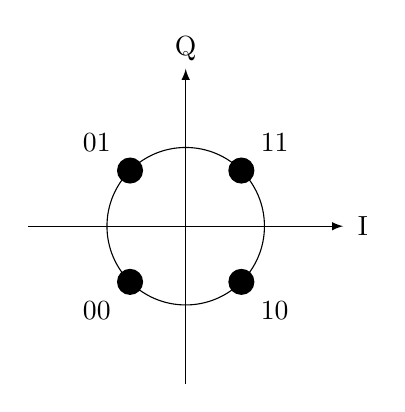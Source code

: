 \begin{tikzpicture}[>=latex]
\draw[->] (0,-2) -- (0,2);
\draw[->] (-2,0) -- (2,0);
\node[] at (0,2.25) (qn) {Q};
\node[] at (2.25,0) (in) {I};
\draw (0,0) circle [radius=1];
\node [circle,fill,radius=1mm,label={[label distance=0]45:11}] at (0.707,0.707) {};
\node [circle,fill,radius=1mm,label={[label distance=0]315:10}] at (0.707,-0.707) {};
\node [circle,fill,radius=1mm,label={[label distance=0]225:00}] at (-0.707,-0.707) {};
\node [circle,fill,radius=1mm,label={[label distance=0]135:01}] at (-0.707,0.707) {};
\end{tikzpicture}